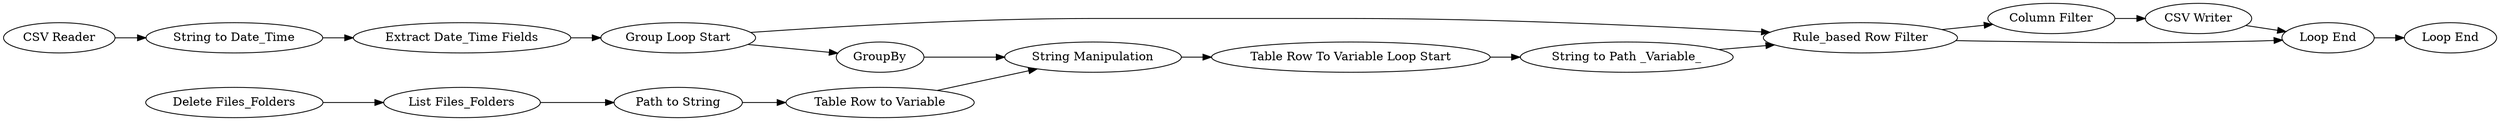 digraph {
	1 [label="CSV Reader"]
	2 [label="String to Date_Time"]
	6 [label="Extract Date_Time Fields"]
	11 [label="List Files_Folders"]
	13 [label="Path to String"]
	14 [label="Table Row to Variable"]
	31 [label=GroupBy]
	32 [label="String Manipulation"]
	33 [label="Group Loop Start"]
	34 [label="Table Row To Variable Loop Start"]
	35 [label="String to Path _Variable_"]
	36 [label="Rule_based Row Filter"]
	37 [label="Column Filter"]
	38 [label="CSV Writer"]
	39 [label="Loop End"]
	40 [label="Loop End"]
	41 [label="Delete Files_Folders"]
	1 -> 2
	2 -> 6
	6 -> 33
	11 -> 13
	13 -> 14
	14 -> 32
	31 -> 32
	32 -> 34
	33 -> 36
	33 -> 31
	34 -> 35
	35 -> 36
	36 -> 37
	36 -> 39
	37 -> 38
	38 -> 39
	39 -> 40
	41 -> 11
	rankdir=LR
}
